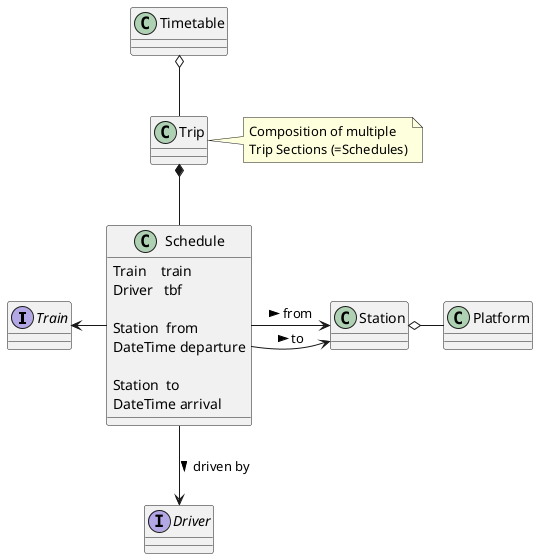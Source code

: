 @startuml
'https://plantuml.com/class-diagram

'skinparam groupInheritance 2

'
' This model represents the planning view from the timetable perspective
' This is internally known as the "SOLL" view
'
' "A train departs from a start station (and platform) and arrives at a
' final target station (and at a platform). The train can also stop at
' stations in between. A trip is a real operation phase of the train and
' is planned in a timetable"
'
'

scale 1.0

' Infrastructure
interface Train
interface Driver
class Station
class Platform

' Timetable Planning
class Timetable
class Trip
class Schedule {
  Train    train
  Driver   tbf

  Station  from
  DateTime departure

  Station  to
  DateTime arrival
}

' Schedule model
Timetable     o-d-     Trip
Trip          *-d-     Schedule
Schedule      -d->     Driver     : > driven by
Schedule      -r->     Station    : > from
Schedule      -r->     Station    : > to
Schedule      -l->     Train

Station           o-r-         Platform

note right of Trip: Composition of multiple\nTrip Sections (=Schedules)
@enduml